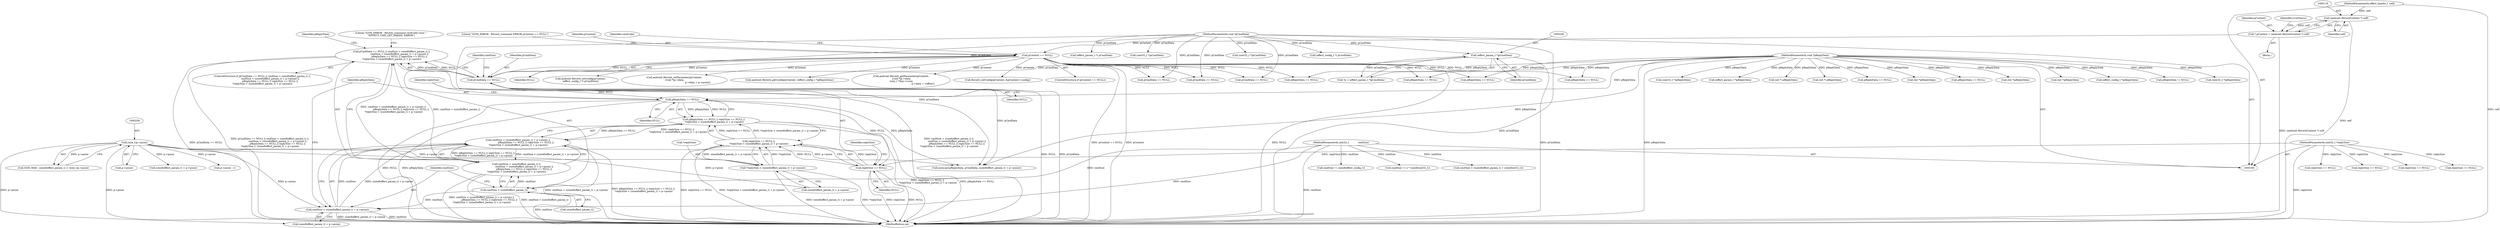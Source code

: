 digraph "0_Android_9e29523b9537983b4c4b205ff868d0b3bca0383b_0@API" {
"1000270" [label="(Call,pCmdData == NULL || cmdSize < sizeof(effect_param_t) ||\n                     cmdSize < (sizeof(effect_param_t) + p->psize) ||\n                     pReplyData == NULL || replySize == NULL ||\n *replySize < (sizeof(effect_param_t) + p->psize))"];
"1000271" [label="(Call,pCmdData == NULL)"];
"1000248" [label="(Call,(effect_param_t *)pCmdData)"];
"1000110" [label="(MethodParameterIn,void *pCmdData)"];
"1000127" [label="(Call,pContext == NULL)"];
"1000115" [label="(Call,* pContext = (android::ReverbContext *) self)"];
"1000117" [label="(Call,(android::ReverbContext *) self)"];
"1000107" [label="(MethodParameterIn,effect_handle_t  self)"];
"1000274" [label="(Call,cmdSize < sizeof(effect_param_t) ||\n                     cmdSize < (sizeof(effect_param_t) + p->psize) ||\n                     pReplyData == NULL || replySize == NULL ||\n *replySize < (sizeof(effect_param_t) + p->psize))"];
"1000275" [label="(Call,cmdSize < sizeof(effect_param_t))"];
"1000109" [label="(MethodParameterIn,uint32_t            cmdSize)"];
"1000279" [label="(Call,cmdSize < (sizeof(effect_param_t) + p->psize) ||\n                     pReplyData == NULL || replySize == NULL ||\n *replySize < (sizeof(effect_param_t) + p->psize))"];
"1000280" [label="(Call,cmdSize < (sizeof(effect_param_t) + p->psize))"];
"1000257" [label="(Call,(size_t)p->psize)"];
"1000288" [label="(Call,pReplyData == NULL || replySize == NULL ||\n *replySize < (sizeof(effect_param_t) + p->psize))"];
"1000289" [label="(Call,pReplyData == NULL)"];
"1000112" [label="(MethodParameterIn,void *pReplyData)"];
"1000292" [label="(Call,replySize == NULL ||\n *replySize < (sizeof(effect_param_t) + p->psize))"];
"1000293" [label="(Call,replySize == NULL)"];
"1000111" [label="(MethodParameterIn,uint32_t *replySize)"];
"1000296" [label="(Call,*replySize < (sizeof(effect_param_t) + p->psize))"];
"1000274" [label="(Call,cmdSize < sizeof(effect_param_t) ||\n                     cmdSize < (sizeof(effect_param_t) + p->psize) ||\n                     pReplyData == NULL || replySize == NULL ||\n *replySize < (sizeof(effect_param_t) + p->psize))"];
"1000272" [label="(Identifier,pCmdData)"];
"1000116" [label="(Identifier,pContext)"];
"1000257" [label="(Call,(size_t)p->psize)"];
"1000250" [label="(Identifier,pCmdData)"];
"1000280" [label="(Call,cmdSize < (sizeof(effect_param_t) + p->psize))"];
"1000199" [label="(Call,(int *) pReplyData)"];
"1000179" [label="(Call,pReplyData == NULL)"];
"1000297" [label="(Call,*replySize)"];
"1000107" [label="(MethodParameterIn,effect_handle_t  self)"];
"1000229" [label="(Call,android::Reverb_getConfig(pContext, (effect_config_t *)pReplyData))"];
"1000291" [label="(Identifier,NULL)"];
"1000292" [label="(Call,replySize == NULL ||\n *replySize < (sizeof(effect_param_t) + p->psize))"];
"1000275" [label="(Call,cmdSize < sizeof(effect_param_t))"];
"1000281" [label="(Identifier,cmdSize)"];
"1000550" [label="(Call,(int *)pReplyData)"];
"1000345" [label="(Call,android::Reverb_getParameter(pContext,\n (void *)p->data,\n (size_t *)&p->vsize,\n                                                          p->data + voffset))"];
"1000391" [label="(Call,pReplyData == NULL)"];
"1000282" [label="(Call,sizeof(effect_param_t) + p->psize)"];
"1000312" [label="(Identifier,pReplyData)"];
"1000270" [label="(Call,pCmdData == NULL || cmdSize < sizeof(effect_param_t) ||\n                     cmdSize < (sizeof(effect_param_t) + p->psize) ||\n                     pReplyData == NULL || replySize == NULL ||\n *replySize < (sizeof(effect_param_t) + p->psize))"];
"1000183" [label="(Call,replySize == NULL)"];
"1000479" [label="(Call,(int *)pReplyData)"];
"1000293" [label="(Call,replySize == NULL)"];
"1000522" [label="(Call,pReplyData == NULL)"];
"1000430" [label="(Call,(int *)pReplyData)"];
"1000288" [label="(Call,pReplyData == NULL || replySize == NULL ||\n *replySize < (sizeof(effect_param_t) + p->psize))"];
"1000142" [label="(Call,pReplyData == NULL)"];
"1000127" [label="(Call,pContext == NULL)"];
"1000132" [label="(Literal,\"\tLVM_ERROR : Reverb_command ERROR pContext == NULL\")"];
"1000294" [label="(Identifier,replySize)"];
"1000277" [label="(Call,sizeof(effect_param_t))"];
"1000211" [label="(Call,pReplyData == NULL)"];
"1000170" [label="(Call,pCmdData == NULL)"];
"1000236" [label="(Call,Reverb_setConfig(pContext, &pContext->config))"];
"1000299" [label="(Call,sizeof(effect_param_t) + p->psize)"];
"1000290" [label="(Identifier,pReplyData)"];
"1000174" [label="(Call,cmdSize != sizeof(effect_config_t))"];
"1000412" [label="(Call,(effect_param_t *) pCmdData)"];
"1000307" [label="(Literal,\"\tLVM_ERROR : Reverb_command cmdCode Case: \"\n \"EFFECT_CMD_GET_PARAM: ERROR\")"];
"1000126" [label="(ControlStructure,if (pContext == NULL))"];
"1000259" [label="(Call,p->psize)"];
"1000566" [label="(Call,cmdSize != 2 * sizeof(uint32_t))"];
"1000298" [label="(Identifier,replySize)"];
"1000231" [label="(Call,(effect_config_t *)pReplyData)"];
"1000579" [label="(Call,pReplyData != NULL)"];
"1000451" [label="(Call,pReplyData == NULL)"];
"1000117" [label="(Call,(android::ReverbContext *) self)"];
"1000119" [label="(Identifier,self)"];
"1000563" [label="(Call,pCmdData == NULL)"];
"1000129" [label="(Identifier,NULL)"];
"1000128" [label="(Identifier,pContext)"];
"1000295" [label="(Identifier,NULL)"];
"1000111" [label="(MethodParameterIn,uint32_t *replySize)"];
"1000311" [label="(Call,memcpy(pReplyData, pCmdData, sizeof(effect_param_t) + p->psize))"];
"1000215" [label="(Call,replySize == NULL)"];
"1000115" [label="(Call,* pContext = (android::ReverbContext *) self)"];
"1000688" [label="(MethodReturn,int)"];
"1000609" [label="(Call,(uint32_t *)pCmdData)"];
"1000279" [label="(Call,cmdSize < (sizeof(effect_param_t) + p->psize) ||\n                     pReplyData == NULL || replySize == NULL ||\n *replySize < (sizeof(effect_param_t) + p->psize))"];
"1000619" [label="(Call,(uint32_t *)pReplyData)"];
"1000395" [label="(Call,replySize == NULL)"];
"1000628" [label="(Call,(uint32_t *)pReplyData)"];
"1000109" [label="(MethodParameterIn,uint32_t            cmdSize)"];
"1000296" [label="(Call,*replySize < (sizeof(effect_param_t) + p->psize))"];
"1000314" [label="(Call,sizeof(effect_param_t) + p->psize)"];
"1000322" [label="(Call,(effect_param_t *)pReplyData)"];
"1000110" [label="(MethodParameterIn,void *pCmdData)"];
"1000112" [label="(MethodParameterIn,void *pReplyData)"];
"1000137" [label="(Identifier,cmdCode)"];
"1000124" [label="(Identifier,LvmStatus)"];
"1000202" [label="(Call,android::Reverb_setConfig(pContext,\n (effect_config_t *) pCmdData))"];
"1000592" [label="(Call,(uint32_t *)pCmdData)"];
"1000248" [label="(Call,(effect_param_t *)pCmdData)"];
"1000246" [label="(Call,*p = (effect_param_t *)pCmdData)"];
"1000269" [label="(ControlStructure,if (pCmdData == NULL || cmdSize < sizeof(effect_param_t) ||\n                     cmdSize < (sizeof(effect_param_t) + p->psize) ||\n                     pReplyData == NULL || replySize == NULL ||\n *replySize < (sizeof(effect_param_t) + p->psize)))"];
"1000273" [label="(Identifier,NULL)"];
"1000146" [label="(Call,replySize == NULL)"];
"1000331" [label="(Call,p->psize - 1)"];
"1000433" [label="(Call,android::Reverb_setParameter(pContext,\n (void *)p->data,\n                                                              p->data + p->psize))"];
"1000162" [label="(Call,(int *) pReplyData)"];
"1000271" [label="(Call,pCmdData == NULL)"];
"1000204" [label="(Call,(effect_config_t *) pCmdData)"];
"1000383" [label="(Call,cmdSize < (sizeof(effect_param_t) + sizeof(int32_t)))"];
"1000289" [label="(Call,pReplyData == NULL)"];
"1000113" [label="(Block,)"];
"1000379" [label="(Call,pCmdData == NULL)"];
"1000252" [label="(Call,SIZE_MAX - sizeof(effect_param_t) < (size_t)p->psize)"];
"1000276" [label="(Identifier,cmdSize)"];
"1000270" -> "1000269"  [label="AST: "];
"1000270" -> "1000271"  [label="CFG: "];
"1000270" -> "1000274"  [label="CFG: "];
"1000271" -> "1000270"  [label="AST: "];
"1000274" -> "1000270"  [label="AST: "];
"1000307" -> "1000270"  [label="CFG: "];
"1000312" -> "1000270"  [label="CFG: "];
"1000270" -> "1000688"  [label="DDG: cmdSize < sizeof(effect_param_t) ||\n                     cmdSize < (sizeof(effect_param_t) + p->psize) ||\n                     pReplyData == NULL || replySize == NULL ||\n *replySize < (sizeof(effect_param_t) + p->psize)"];
"1000270" -> "1000688"  [label="DDG: pCmdData == NULL || cmdSize < sizeof(effect_param_t) ||\n                     cmdSize < (sizeof(effect_param_t) + p->psize) ||\n                     pReplyData == NULL || replySize == NULL ||\n *replySize < (sizeof(effect_param_t) + p->psize)"];
"1000270" -> "1000688"  [label="DDG: pCmdData == NULL"];
"1000271" -> "1000270"  [label="DDG: pCmdData"];
"1000271" -> "1000270"  [label="DDG: NULL"];
"1000274" -> "1000270"  [label="DDG: cmdSize < sizeof(effect_param_t)"];
"1000274" -> "1000270"  [label="DDG: cmdSize < (sizeof(effect_param_t) + p->psize) ||\n                     pReplyData == NULL || replySize == NULL ||\n *replySize < (sizeof(effect_param_t) + p->psize)"];
"1000271" -> "1000273"  [label="CFG: "];
"1000272" -> "1000271"  [label="AST: "];
"1000273" -> "1000271"  [label="AST: "];
"1000276" -> "1000271"  [label="CFG: "];
"1000271" -> "1000688"  [label="DDG: NULL"];
"1000271" -> "1000688"  [label="DDG: pCmdData"];
"1000248" -> "1000271"  [label="DDG: pCmdData"];
"1000110" -> "1000271"  [label="DDG: pCmdData"];
"1000127" -> "1000271"  [label="DDG: NULL"];
"1000271" -> "1000289"  [label="DDG: NULL"];
"1000271" -> "1000311"  [label="DDG: pCmdData"];
"1000248" -> "1000246"  [label="AST: "];
"1000248" -> "1000250"  [label="CFG: "];
"1000249" -> "1000248"  [label="AST: "];
"1000250" -> "1000248"  [label="AST: "];
"1000246" -> "1000248"  [label="CFG: "];
"1000248" -> "1000688"  [label="DDG: pCmdData"];
"1000248" -> "1000246"  [label="DDG: pCmdData"];
"1000110" -> "1000248"  [label="DDG: pCmdData"];
"1000110" -> "1000106"  [label="AST: "];
"1000110" -> "1000688"  [label="DDG: pCmdData"];
"1000110" -> "1000170"  [label="DDG: pCmdData"];
"1000110" -> "1000204"  [label="DDG: pCmdData"];
"1000110" -> "1000311"  [label="DDG: pCmdData"];
"1000110" -> "1000379"  [label="DDG: pCmdData"];
"1000110" -> "1000412"  [label="DDG: pCmdData"];
"1000110" -> "1000563"  [label="DDG: pCmdData"];
"1000110" -> "1000592"  [label="DDG: pCmdData"];
"1000110" -> "1000609"  [label="DDG: pCmdData"];
"1000127" -> "1000126"  [label="AST: "];
"1000127" -> "1000129"  [label="CFG: "];
"1000128" -> "1000127"  [label="AST: "];
"1000129" -> "1000127"  [label="AST: "];
"1000132" -> "1000127"  [label="CFG: "];
"1000137" -> "1000127"  [label="CFG: "];
"1000127" -> "1000688"  [label="DDG: NULL"];
"1000127" -> "1000688"  [label="DDG: pContext == NULL"];
"1000127" -> "1000688"  [label="DDG: pContext"];
"1000115" -> "1000127"  [label="DDG: pContext"];
"1000127" -> "1000142"  [label="DDG: NULL"];
"1000127" -> "1000170"  [label="DDG: NULL"];
"1000127" -> "1000202"  [label="DDG: pContext"];
"1000127" -> "1000211"  [label="DDG: NULL"];
"1000127" -> "1000229"  [label="DDG: pContext"];
"1000127" -> "1000236"  [label="DDG: pContext"];
"1000127" -> "1000345"  [label="DDG: pContext"];
"1000127" -> "1000379"  [label="DDG: NULL"];
"1000127" -> "1000433"  [label="DDG: pContext"];
"1000127" -> "1000451"  [label="DDG: NULL"];
"1000127" -> "1000522"  [label="DDG: NULL"];
"1000127" -> "1000563"  [label="DDG: NULL"];
"1000115" -> "1000113"  [label="AST: "];
"1000115" -> "1000117"  [label="CFG: "];
"1000116" -> "1000115"  [label="AST: "];
"1000117" -> "1000115"  [label="AST: "];
"1000124" -> "1000115"  [label="CFG: "];
"1000115" -> "1000688"  [label="DDG: (android::ReverbContext *) self"];
"1000117" -> "1000115"  [label="DDG: self"];
"1000117" -> "1000119"  [label="CFG: "];
"1000118" -> "1000117"  [label="AST: "];
"1000119" -> "1000117"  [label="AST: "];
"1000117" -> "1000688"  [label="DDG: self"];
"1000107" -> "1000117"  [label="DDG: self"];
"1000107" -> "1000106"  [label="AST: "];
"1000107" -> "1000688"  [label="DDG: self"];
"1000274" -> "1000275"  [label="CFG: "];
"1000274" -> "1000279"  [label="CFG: "];
"1000275" -> "1000274"  [label="AST: "];
"1000279" -> "1000274"  [label="AST: "];
"1000274" -> "1000688"  [label="DDG: cmdSize < sizeof(effect_param_t)"];
"1000274" -> "1000688"  [label="DDG: cmdSize < (sizeof(effect_param_t) + p->psize) ||\n                     pReplyData == NULL || replySize == NULL ||\n *replySize < (sizeof(effect_param_t) + p->psize)"];
"1000275" -> "1000274"  [label="DDG: cmdSize"];
"1000279" -> "1000274"  [label="DDG: cmdSize < (sizeof(effect_param_t) + p->psize)"];
"1000279" -> "1000274"  [label="DDG: pReplyData == NULL || replySize == NULL ||\n *replySize < (sizeof(effect_param_t) + p->psize)"];
"1000275" -> "1000277"  [label="CFG: "];
"1000276" -> "1000275"  [label="AST: "];
"1000277" -> "1000275"  [label="AST: "];
"1000281" -> "1000275"  [label="CFG: "];
"1000275" -> "1000688"  [label="DDG: cmdSize"];
"1000109" -> "1000275"  [label="DDG: cmdSize"];
"1000275" -> "1000280"  [label="DDG: cmdSize"];
"1000109" -> "1000106"  [label="AST: "];
"1000109" -> "1000688"  [label="DDG: cmdSize"];
"1000109" -> "1000174"  [label="DDG: cmdSize"];
"1000109" -> "1000280"  [label="DDG: cmdSize"];
"1000109" -> "1000383"  [label="DDG: cmdSize"];
"1000109" -> "1000566"  [label="DDG: cmdSize"];
"1000279" -> "1000280"  [label="CFG: "];
"1000279" -> "1000288"  [label="CFG: "];
"1000280" -> "1000279"  [label="AST: "];
"1000288" -> "1000279"  [label="AST: "];
"1000279" -> "1000688"  [label="DDG: cmdSize < (sizeof(effect_param_t) + p->psize)"];
"1000279" -> "1000688"  [label="DDG: pReplyData == NULL || replySize == NULL ||\n *replySize < (sizeof(effect_param_t) + p->psize)"];
"1000280" -> "1000279"  [label="DDG: cmdSize"];
"1000280" -> "1000279"  [label="DDG: sizeof(effect_param_t) + p->psize"];
"1000288" -> "1000279"  [label="DDG: pReplyData == NULL"];
"1000288" -> "1000279"  [label="DDG: replySize == NULL ||\n *replySize < (sizeof(effect_param_t) + p->psize)"];
"1000280" -> "1000282"  [label="CFG: "];
"1000281" -> "1000280"  [label="AST: "];
"1000282" -> "1000280"  [label="AST: "];
"1000290" -> "1000280"  [label="CFG: "];
"1000280" -> "1000688"  [label="DDG: sizeof(effect_param_t) + p->psize"];
"1000280" -> "1000688"  [label="DDG: cmdSize"];
"1000257" -> "1000280"  [label="DDG: p->psize"];
"1000257" -> "1000252"  [label="AST: "];
"1000257" -> "1000259"  [label="CFG: "];
"1000258" -> "1000257"  [label="AST: "];
"1000259" -> "1000257"  [label="AST: "];
"1000252" -> "1000257"  [label="CFG: "];
"1000257" -> "1000688"  [label="DDG: p->psize"];
"1000257" -> "1000252"  [label="DDG: p->psize"];
"1000257" -> "1000282"  [label="DDG: p->psize"];
"1000257" -> "1000296"  [label="DDG: p->psize"];
"1000257" -> "1000299"  [label="DDG: p->psize"];
"1000257" -> "1000311"  [label="DDG: p->psize"];
"1000257" -> "1000314"  [label="DDG: p->psize"];
"1000257" -> "1000331"  [label="DDG: p->psize"];
"1000288" -> "1000289"  [label="CFG: "];
"1000288" -> "1000292"  [label="CFG: "];
"1000289" -> "1000288"  [label="AST: "];
"1000292" -> "1000288"  [label="AST: "];
"1000288" -> "1000688"  [label="DDG: replySize == NULL ||\n *replySize < (sizeof(effect_param_t) + p->psize)"];
"1000288" -> "1000688"  [label="DDG: pReplyData == NULL"];
"1000289" -> "1000288"  [label="DDG: pReplyData"];
"1000289" -> "1000288"  [label="DDG: NULL"];
"1000292" -> "1000288"  [label="DDG: replySize == NULL"];
"1000292" -> "1000288"  [label="DDG: *replySize < (sizeof(effect_param_t) + p->psize)"];
"1000289" -> "1000291"  [label="CFG: "];
"1000290" -> "1000289"  [label="AST: "];
"1000291" -> "1000289"  [label="AST: "];
"1000294" -> "1000289"  [label="CFG: "];
"1000289" -> "1000688"  [label="DDG: NULL"];
"1000289" -> "1000688"  [label="DDG: pReplyData"];
"1000112" -> "1000289"  [label="DDG: pReplyData"];
"1000289" -> "1000293"  [label="DDG: NULL"];
"1000289" -> "1000311"  [label="DDG: pReplyData"];
"1000112" -> "1000106"  [label="AST: "];
"1000112" -> "1000688"  [label="DDG: pReplyData"];
"1000112" -> "1000142"  [label="DDG: pReplyData"];
"1000112" -> "1000162"  [label="DDG: pReplyData"];
"1000112" -> "1000179"  [label="DDG: pReplyData"];
"1000112" -> "1000199"  [label="DDG: pReplyData"];
"1000112" -> "1000211"  [label="DDG: pReplyData"];
"1000112" -> "1000231"  [label="DDG: pReplyData"];
"1000112" -> "1000311"  [label="DDG: pReplyData"];
"1000112" -> "1000322"  [label="DDG: pReplyData"];
"1000112" -> "1000391"  [label="DDG: pReplyData"];
"1000112" -> "1000430"  [label="DDG: pReplyData"];
"1000112" -> "1000451"  [label="DDG: pReplyData"];
"1000112" -> "1000479"  [label="DDG: pReplyData"];
"1000112" -> "1000522"  [label="DDG: pReplyData"];
"1000112" -> "1000550"  [label="DDG: pReplyData"];
"1000112" -> "1000579"  [label="DDG: pReplyData"];
"1000112" -> "1000619"  [label="DDG: pReplyData"];
"1000112" -> "1000628"  [label="DDG: pReplyData"];
"1000292" -> "1000293"  [label="CFG: "];
"1000292" -> "1000296"  [label="CFG: "];
"1000293" -> "1000292"  [label="AST: "];
"1000296" -> "1000292"  [label="AST: "];
"1000292" -> "1000688"  [label="DDG: replySize == NULL"];
"1000292" -> "1000688"  [label="DDG: *replySize < (sizeof(effect_param_t) + p->psize)"];
"1000293" -> "1000292"  [label="DDG: replySize"];
"1000293" -> "1000292"  [label="DDG: NULL"];
"1000296" -> "1000292"  [label="DDG: *replySize"];
"1000296" -> "1000292"  [label="DDG: sizeof(effect_param_t) + p->psize"];
"1000293" -> "1000295"  [label="CFG: "];
"1000294" -> "1000293"  [label="AST: "];
"1000295" -> "1000293"  [label="AST: "];
"1000298" -> "1000293"  [label="CFG: "];
"1000293" -> "1000688"  [label="DDG: replySize"];
"1000293" -> "1000688"  [label="DDG: NULL"];
"1000111" -> "1000293"  [label="DDG: replySize"];
"1000111" -> "1000106"  [label="AST: "];
"1000111" -> "1000688"  [label="DDG: replySize"];
"1000111" -> "1000146"  [label="DDG: replySize"];
"1000111" -> "1000183"  [label="DDG: replySize"];
"1000111" -> "1000215"  [label="DDG: replySize"];
"1000111" -> "1000395"  [label="DDG: replySize"];
"1000296" -> "1000299"  [label="CFG: "];
"1000297" -> "1000296"  [label="AST: "];
"1000299" -> "1000296"  [label="AST: "];
"1000296" -> "1000688"  [label="DDG: sizeof(effect_param_t) + p->psize"];
"1000296" -> "1000688"  [label="DDG: *replySize"];
}
